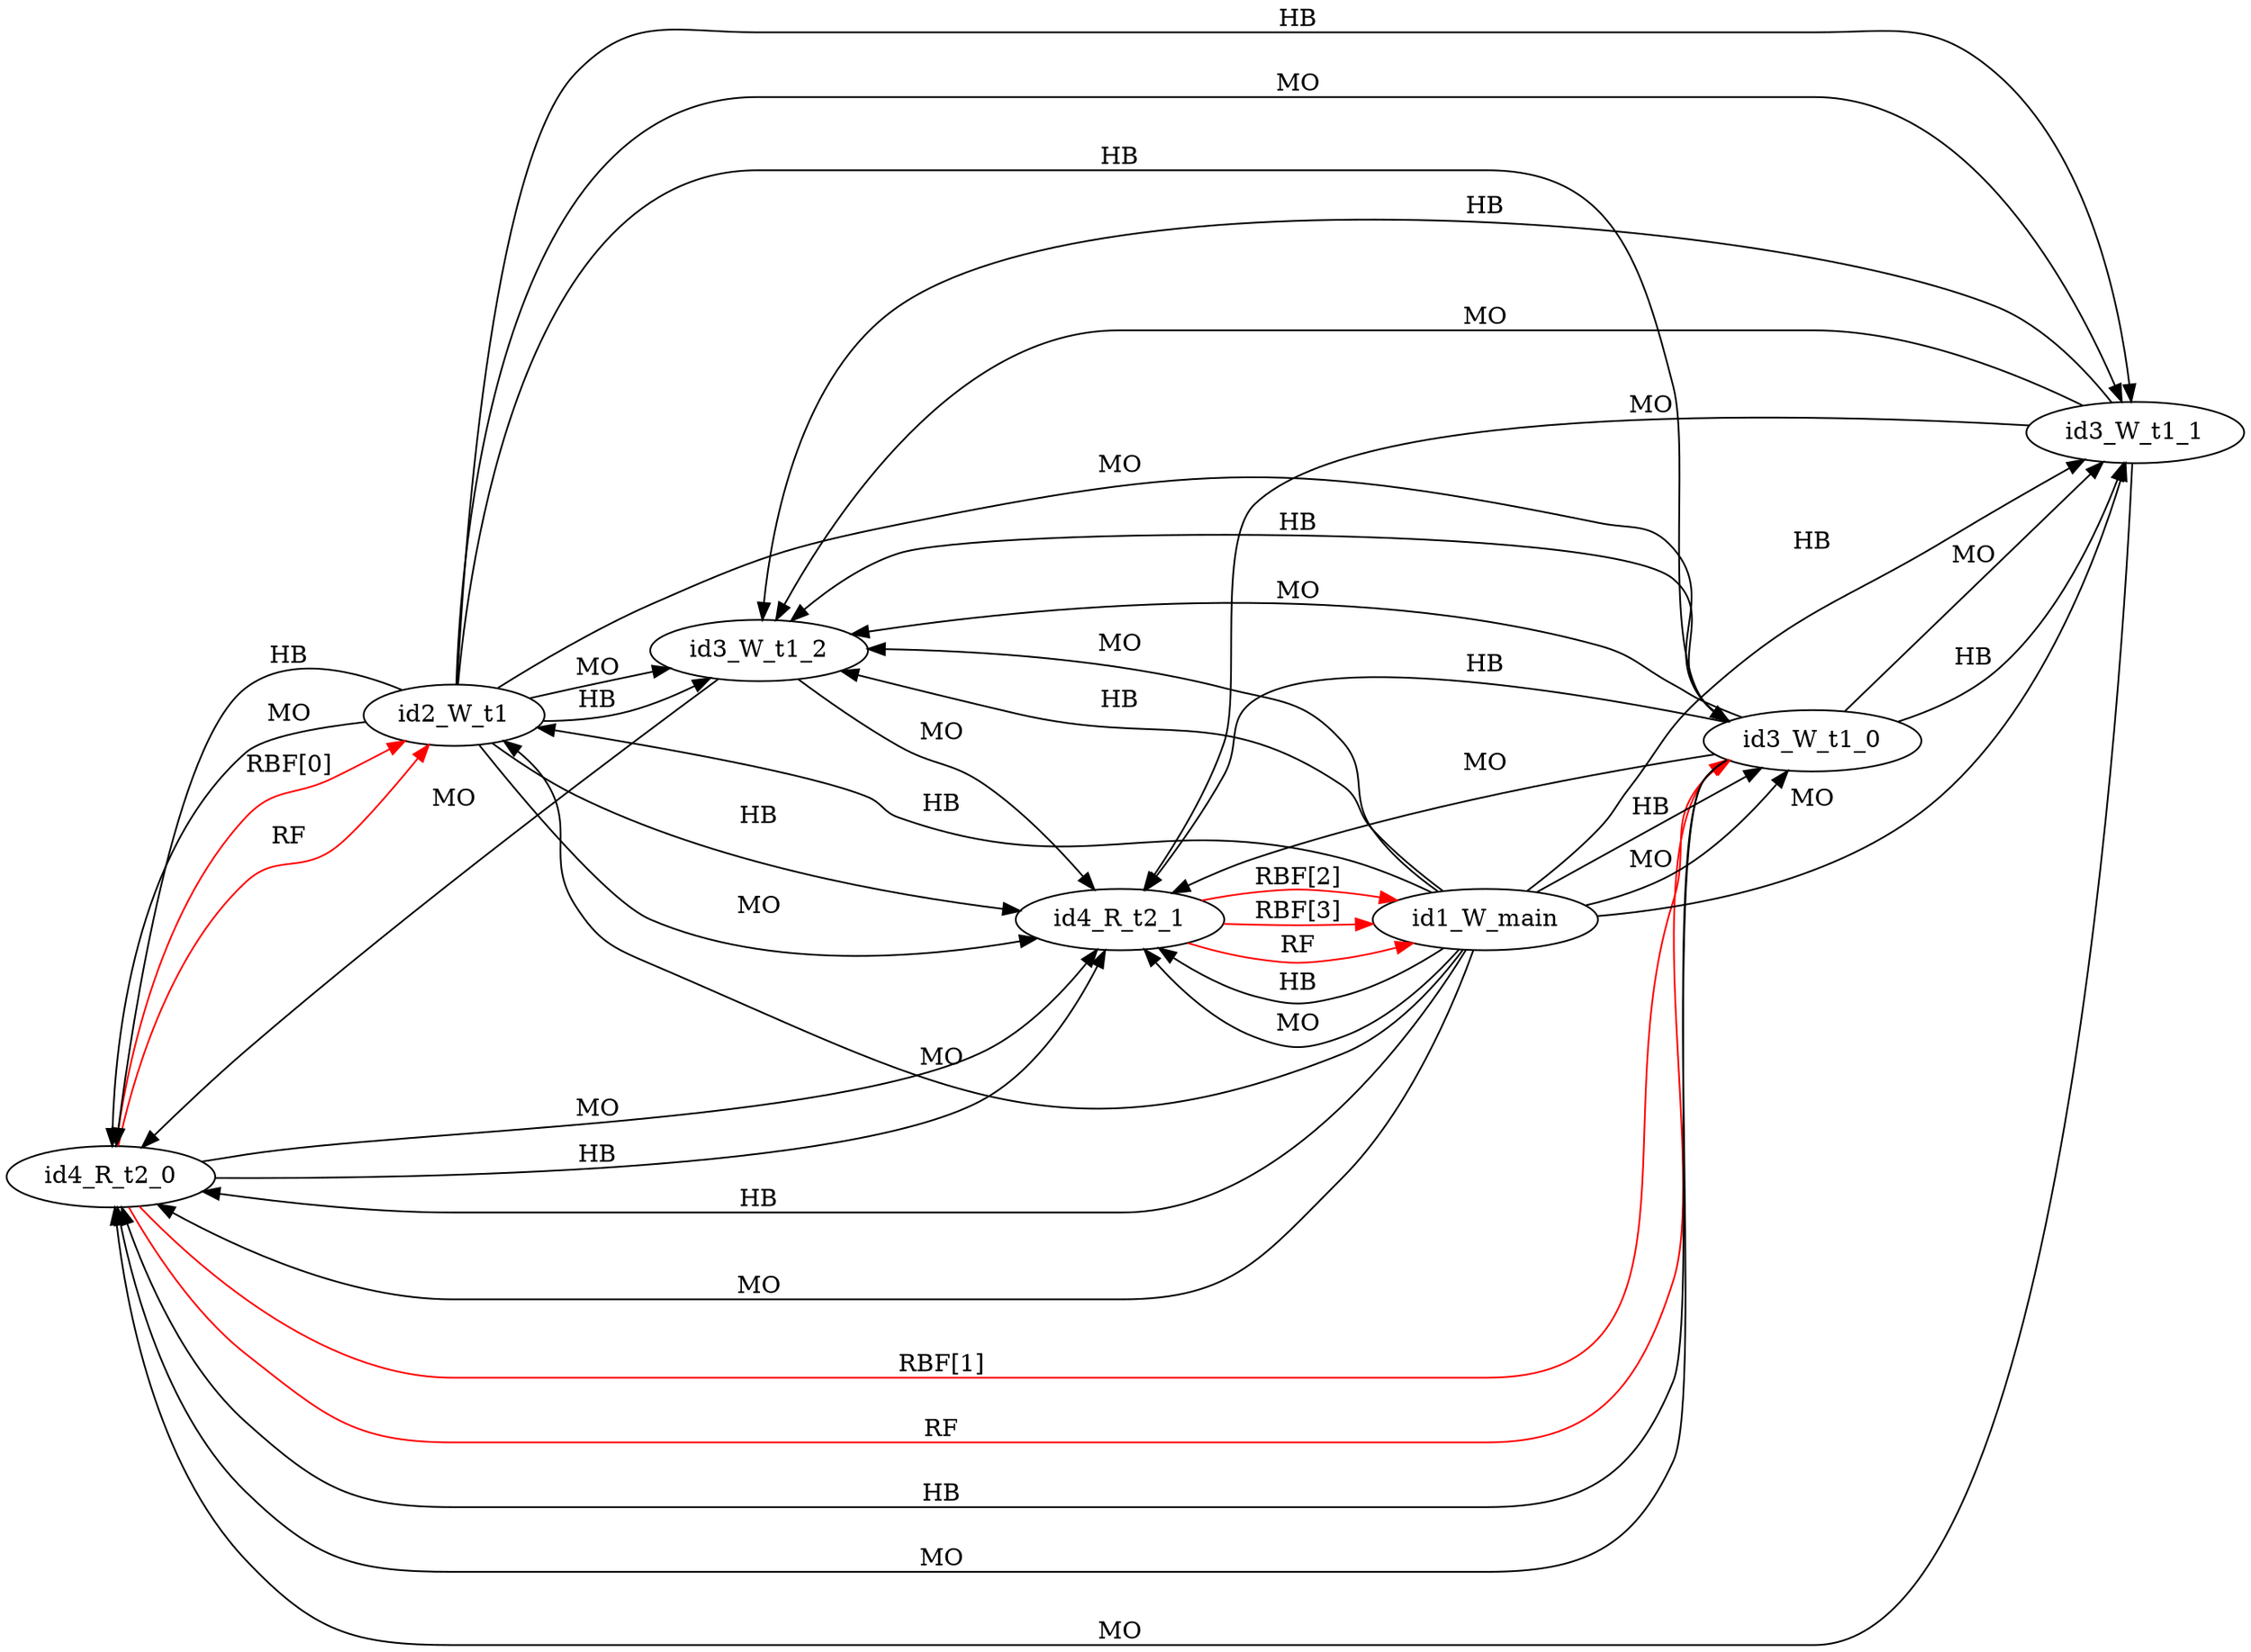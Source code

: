 digraph memory_model {
rankdir=LR;
id4_R_t2_0 -> id2_W_t1 [label = "RBF[0]", color="red"];
id4_R_t2_0 -> id3_W_t1_0 [label = "RBF[1]", color="red"];
id4_R_t2_1 -> id1_W_main [label = "RBF[2]", color="red"];
id4_R_t2_1 -> id1_W_main [label = "RBF[3]", color="red"];
id4_R_t2_0 -> id2_W_t1 [label = "RF", color="red"];
id4_R_t2_0 -> id3_W_t1_0 [label = "RF", color="red"];
id4_R_t2_1 -> id1_W_main [label = "RF", color="red"];
id2_W_t1 -> id3_W_t1_0 [label = "HB", color="black"];
id2_W_t1 -> id3_W_t1_1 [label = "HB", color="black"];
id2_W_t1 -> id3_W_t1_2 [label = "HB", color="black"];
id3_W_t1_0 -> id3_W_t1_1 [label = "HB", color="black"];
id3_W_t1_0 -> id3_W_t1_2 [label = "HB", color="black"];
id3_W_t1_1 -> id3_W_t1_2 [label = "HB", color="black"];
id4_R_t2_0 -> id4_R_t2_1 [label = "HB", color="black"];
id1_W_main -> id2_W_t1 [label = "HB", color="black"];
id1_W_main -> id3_W_t1_0 [label = "HB", color="black"];
id1_W_main -> id3_W_t1_1 [label = "HB", color="black"];
id1_W_main -> id3_W_t1_2 [label = "HB", color="black"];
id1_W_main -> id4_R_t2_0 [label = "HB", color="black"];
id1_W_main -> id4_R_t2_1 [label = "HB", color="black"];
id2_W_t1 -> id4_R_t2_0 [label = "HB", color="black"];
id2_W_t1 -> id4_R_t2_1 [label = "HB", color="black"];
id3_W_t1_0 -> id4_R_t2_0 [label = "HB", color="black"];
id3_W_t1_0 -> id4_R_t2_1 [label = "HB", color="black"];
id2_W_t1 -> id3_W_t1_0 [label = "MO", color="black"];
id2_W_t1 -> id3_W_t1_1 [label = "MO", color="black"];
id2_W_t1 -> id3_W_t1_2 [label = "MO", color="black"];
id3_W_t1_0 -> id3_W_t1_1 [label = "MO", color="black"];
id3_W_t1_0 -> id3_W_t1_2 [label = "MO", color="black"];
id3_W_t1_1 -> id3_W_t1_2 [label = "MO", color="black"];
id4_R_t2_0 -> id4_R_t2_1 [label = "MO", color="black"];
id1_W_main -> id2_W_t1 [label = "MO", color="black"];
id1_W_main -> id3_W_t1_0 [label = "MO", color="black"];
id1_W_main -> id3_W_t1_1 [label = "MO", color="black"];
id1_W_main -> id3_W_t1_2 [label = "MO", color="black"];
id1_W_main -> id4_R_t2_0 [label = "MO", color="black"];
id1_W_main -> id4_R_t2_1 [label = "MO", color="black"];
id2_W_t1 -> id4_R_t2_0 [label = "MO", color="black"];
id2_W_t1 -> id4_R_t2_1 [label = "MO", color="black"];
id3_W_t1_0 -> id4_R_t2_0 [label = "MO", color="black"];
id3_W_t1_0 -> id4_R_t2_1 [label = "MO", color="black"];
id3_W_t1_1 -> id4_R_t2_0 [label = "MO", color="black"];
id3_W_t1_1 -> id4_R_t2_1 [label = "MO", color="black"];
id3_W_t1_2 -> id4_R_t2_0 [label = "MO", color="black"];
id3_W_t1_2 -> id4_R_t2_1 [label = "MO", color="black"];
}